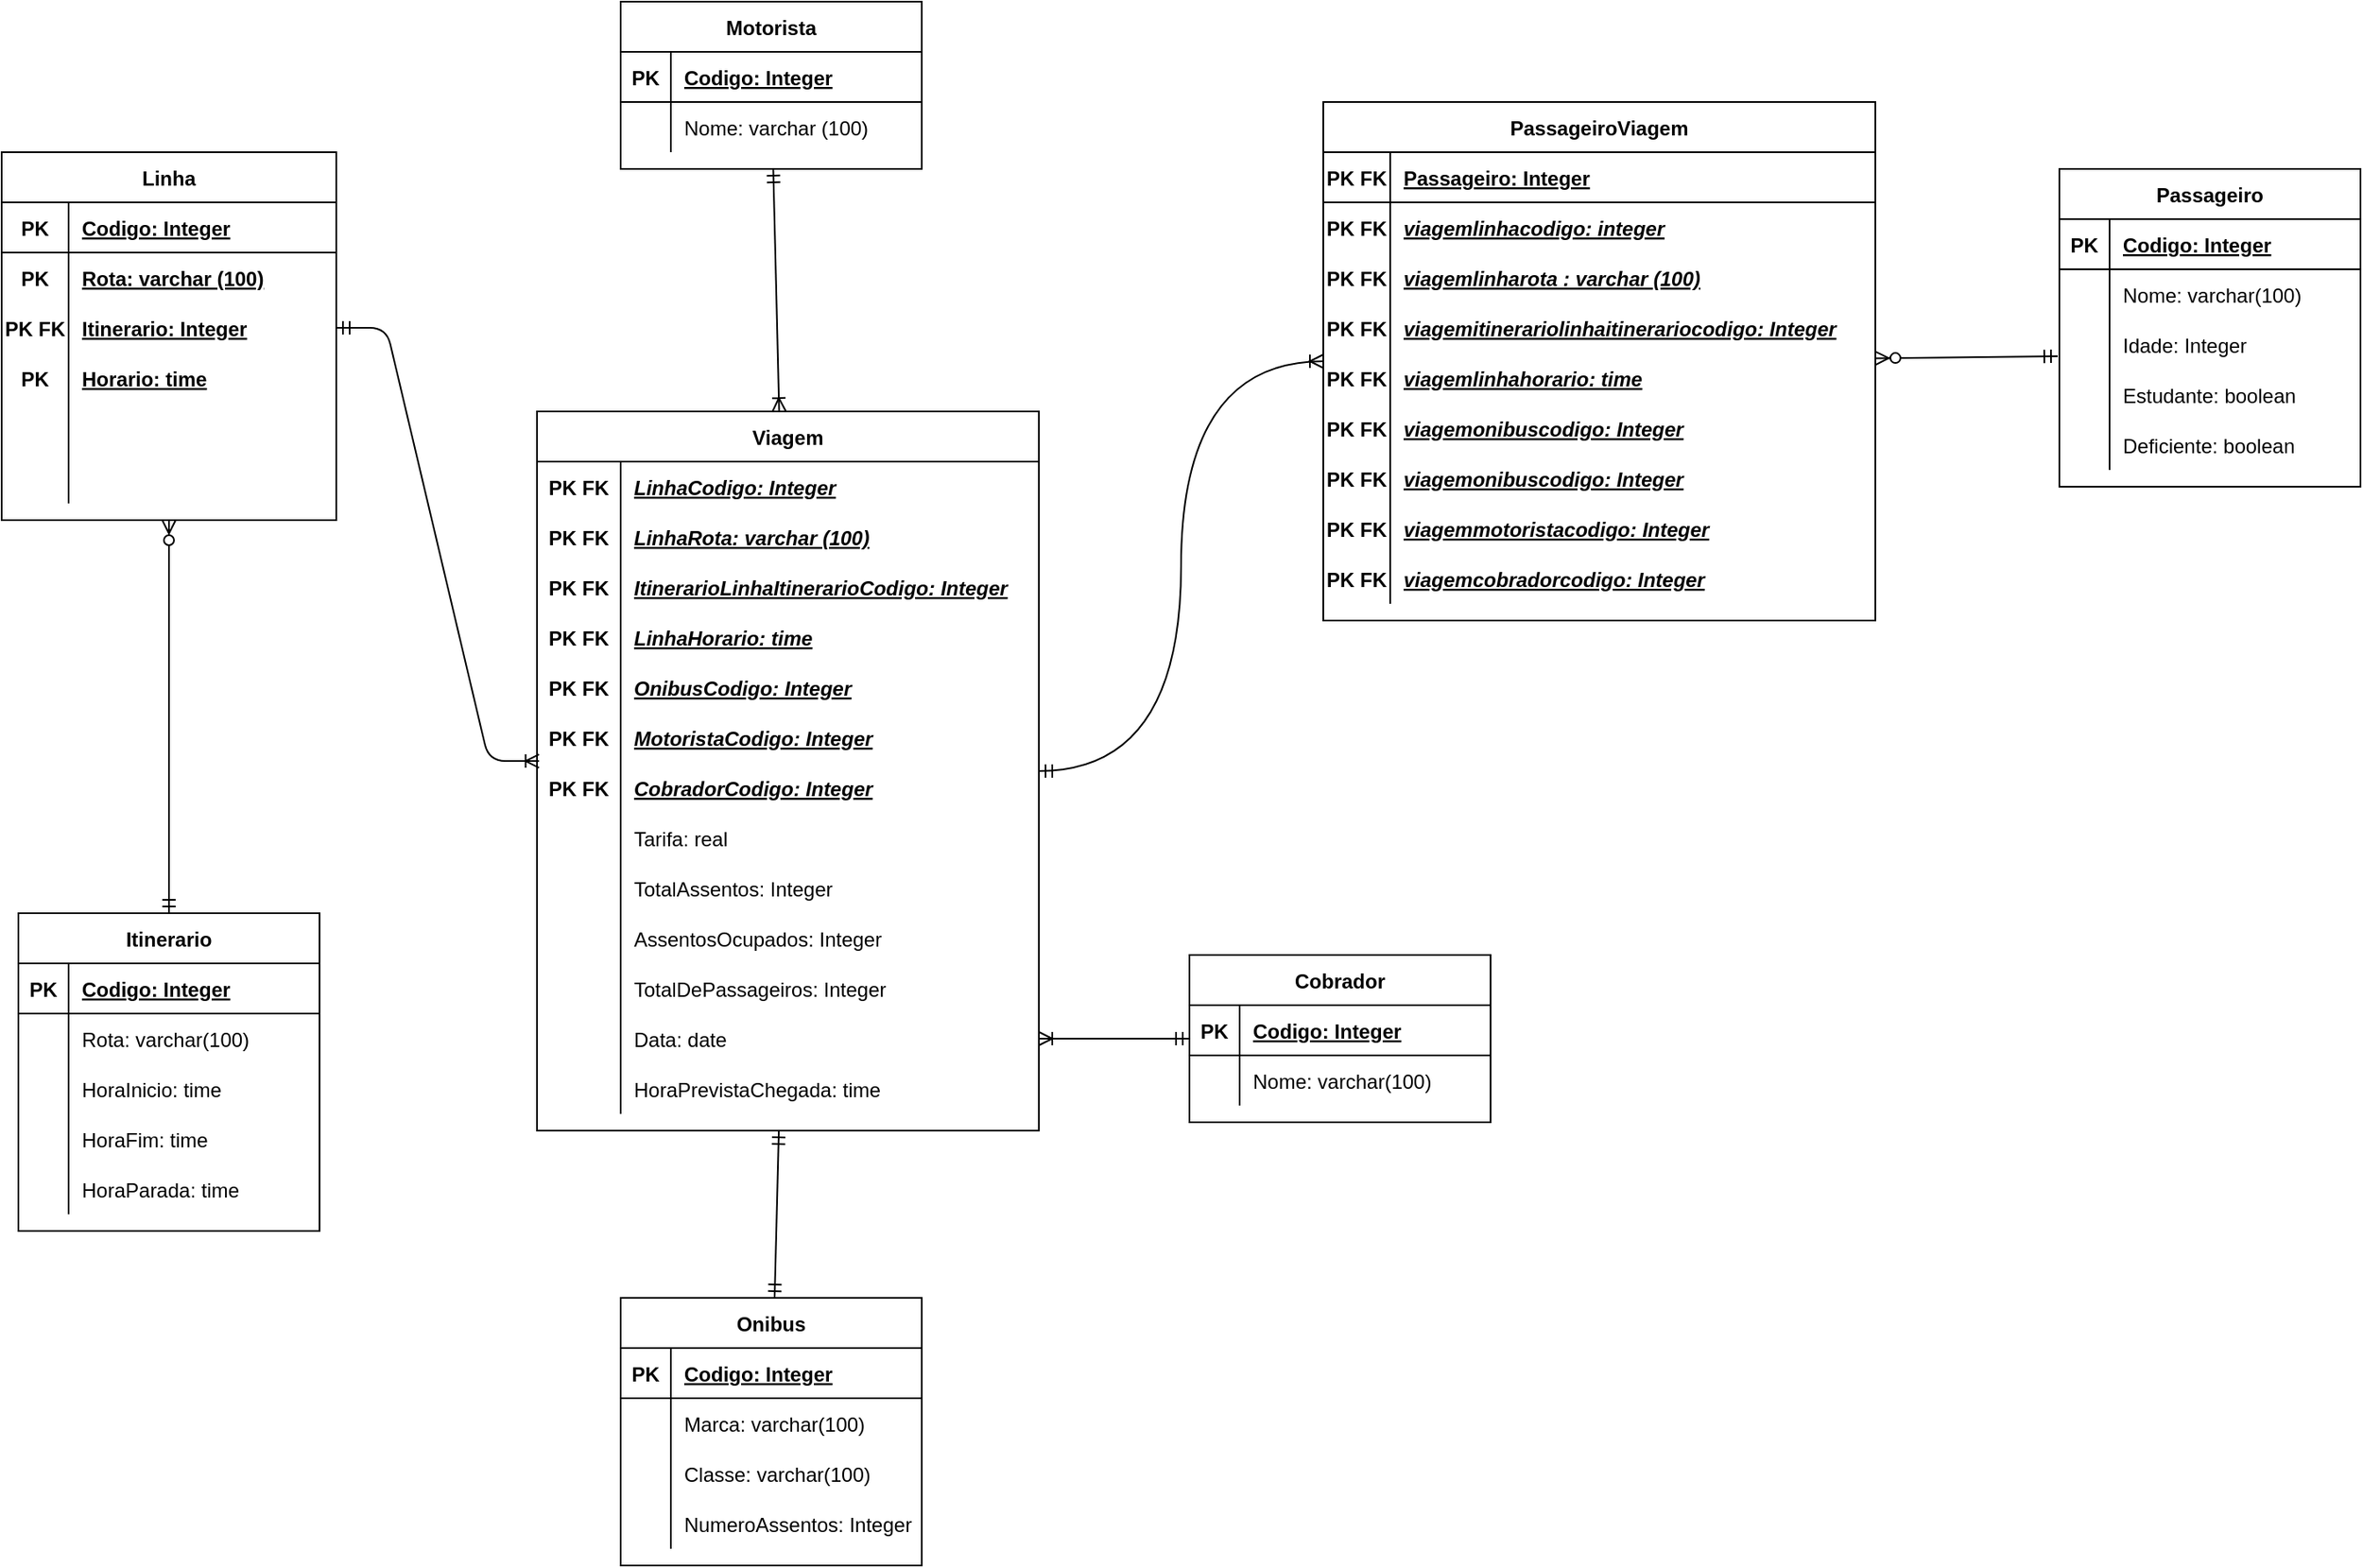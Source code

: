 <mxfile version="14.2.7" type="device"><diagram id="SH57xL4RWAR3DCL4au2i" name="Page-1"><mxGraphModel dx="2429" dy="-237" grid="1" gridSize="10" guides="1" tooltips="1" connect="1" arrows="1" fold="1" page="1" pageScale="1" pageWidth="827" pageHeight="1169" math="0" shadow="0"><root><mxCell id="0"/><mxCell id="1" parent="0"/><mxCell id="0qjwo-PAdAa5elcQIRUE-5" value="" style="fontSize=12;html=1;endArrow=ERoneToMany;endFill=0;startArrow=ERmandOne;startFill=0;entryX=0.004;entryY=-0.033;entryDx=0;entryDy=0;entryPerimeter=0;exitX=1;exitY=0.5;exitDx=0;exitDy=0;edgeStyle=entityRelationEdgeStyle;" edge="1" parent="1" source="0qjwo-PAdAa5elcQIRUE-58" target="0qjwo-PAdAa5elcQIRUE-29"><mxGeometry width="100" height="100" relative="1" as="geometry"><mxPoint x="-390" y="1655" as="sourcePoint"/><mxPoint x="-290" y="1555" as="targetPoint"/></mxGeometry></mxCell><mxCell id="0qjwo-PAdAa5elcQIRUE-6" value="" style="fontSize=12;html=1;endArrow=ERmandOne;startArrow=ERzeroToMany;startFill=1;endFill=0;" edge="1" parent="1" source="0qjwo-PAdAa5elcQIRUE-86"><mxGeometry width="100" height="100" relative="1" as="geometry"><mxPoint x="239.25" y="1397.85" as="sourcePoint"/><mxPoint x="479" y="1457" as="targetPoint"/></mxGeometry></mxCell><mxCell id="0qjwo-PAdAa5elcQIRUE-8" value="" style="fontSize=12;html=1;endArrow=ERmandOne;startArrow=ERoneToMany;startFill=0;endFill=0;" edge="1" parent="1" target="0qjwo-PAdAa5elcQIRUE-137" source="0qjwo-PAdAa5elcQIRUE-10"><mxGeometry width="100" height="100" relative="1" as="geometry"><mxPoint x="-140" y="1596.061" as="sourcePoint"/><mxPoint x="-170" y="1625" as="targetPoint"/></mxGeometry></mxCell><mxCell id="0qjwo-PAdAa5elcQIRUE-9" value="" style="fontSize=12;html=1;endArrow=ERmandOne;endFill=0;startArrow=ERoneToMany;startFill=0;exitX=1;exitY=0.5;exitDx=0;exitDy=0;" edge="1" parent="1" source="0qjwo-PAdAa5elcQIRUE-44" target="0qjwo-PAdAa5elcQIRUE-130"><mxGeometry width="100" height="100" relative="1" as="geometry"><mxPoint x="-138.02" y="1752.99" as="sourcePoint"/><mxPoint x="-170" y="1575" as="targetPoint"/></mxGeometry></mxCell><mxCell id="0qjwo-PAdAa5elcQIRUE-10" value="Viagem" style="shape=table;startSize=30;container=1;collapsible=1;childLayout=tableLayout;fixedRows=1;rowLines=0;fontStyle=1;align=center;resizeLast=1;rounded=0;" vertex="1" parent="1"><mxGeometry x="-430" y="1490" width="300" height="430" as="geometry"/></mxCell><mxCell id="0qjwo-PAdAa5elcQIRUE-11" value="" style="shape=partialRectangle;collapsible=0;dropTarget=0;pointerEvents=0;fillColor=none;top=0;left=0;bottom=0;right=0;points=[[0,0.5],[1,0.5]];portConstraint=eastwest;" vertex="1" parent="0qjwo-PAdAa5elcQIRUE-10"><mxGeometry y="30" width="300" height="30" as="geometry"/></mxCell><mxCell id="0qjwo-PAdAa5elcQIRUE-12" value="PK FK" style="shape=partialRectangle;connectable=0;fillColor=none;top=0;left=0;bottom=0;right=0;editable=1;overflow=hidden;fontStyle=1" vertex="1" parent="0qjwo-PAdAa5elcQIRUE-11"><mxGeometry width="50" height="30" as="geometry"/></mxCell><mxCell id="0qjwo-PAdAa5elcQIRUE-13" value="LinhaCodigo: Integer" style="shape=partialRectangle;connectable=0;fillColor=none;top=0;left=0;bottom=0;right=0;align=left;spacingLeft=6;overflow=hidden;fontStyle=7" vertex="1" parent="0qjwo-PAdAa5elcQIRUE-11"><mxGeometry x="50" width="250" height="30" as="geometry"/></mxCell><mxCell id="0qjwo-PAdAa5elcQIRUE-14" value="" style="shape=partialRectangle;collapsible=0;dropTarget=0;pointerEvents=0;fillColor=none;top=0;left=0;bottom=0;right=0;points=[[0,0.5],[1,0.5]];portConstraint=eastwest;fontStyle=1" vertex="1" parent="0qjwo-PAdAa5elcQIRUE-10"><mxGeometry y="60" width="300" height="30" as="geometry"/></mxCell><mxCell id="0qjwo-PAdAa5elcQIRUE-15" value="PK FK" style="shape=partialRectangle;connectable=0;fillColor=none;top=0;left=0;bottom=0;right=0;editable=1;overflow=hidden;fontStyle=1" vertex="1" parent="0qjwo-PAdAa5elcQIRUE-14"><mxGeometry width="50" height="30" as="geometry"/></mxCell><mxCell id="0qjwo-PAdAa5elcQIRUE-16" value="LinhaRota: varchar (100)" style="shape=partialRectangle;connectable=0;fillColor=none;top=0;left=0;bottom=0;right=0;align=left;spacingLeft=6;overflow=hidden;fontStyle=7" vertex="1" parent="0qjwo-PAdAa5elcQIRUE-14"><mxGeometry x="50" width="250" height="30" as="geometry"/></mxCell><mxCell id="0qjwo-PAdAa5elcQIRUE-17" value="" style="shape=partialRectangle;collapsible=0;dropTarget=0;pointerEvents=0;fillColor=none;top=0;left=0;bottom=0;right=0;points=[[0,0.5],[1,0.5]];portConstraint=eastwest;" vertex="1" parent="0qjwo-PAdAa5elcQIRUE-10"><mxGeometry y="90" width="300" height="30" as="geometry"/></mxCell><mxCell id="0qjwo-PAdAa5elcQIRUE-18" value="PK FK" style="shape=partialRectangle;connectable=0;fillColor=none;top=0;left=0;bottom=0;right=0;editable=1;overflow=hidden;fontStyle=1" vertex="1" parent="0qjwo-PAdAa5elcQIRUE-17"><mxGeometry width="50" height="30" as="geometry"/></mxCell><mxCell id="0qjwo-PAdAa5elcQIRUE-19" value="ItinerarioLinhaItinerarioCodigo: Integer" style="shape=partialRectangle;connectable=0;fillColor=none;top=0;left=0;bottom=0;right=0;align=left;spacingLeft=6;overflow=hidden;fontStyle=7" vertex="1" parent="0qjwo-PAdAa5elcQIRUE-17"><mxGeometry x="50" width="250" height="30" as="geometry"/></mxCell><mxCell id="0qjwo-PAdAa5elcQIRUE-20" value="" style="shape=partialRectangle;collapsible=0;dropTarget=0;pointerEvents=0;fillColor=none;top=0;left=0;bottom=0;right=0;points=[[0,0.5],[1,0.5]];portConstraint=eastwest;" vertex="1" parent="0qjwo-PAdAa5elcQIRUE-10"><mxGeometry y="120" width="300" height="30" as="geometry"/></mxCell><mxCell id="0qjwo-PAdAa5elcQIRUE-21" value="PK FK" style="shape=partialRectangle;connectable=0;fillColor=none;top=0;left=0;bottom=0;right=0;editable=1;overflow=hidden;fontStyle=1" vertex="1" parent="0qjwo-PAdAa5elcQIRUE-20"><mxGeometry width="50" height="30" as="geometry"/></mxCell><mxCell id="0qjwo-PAdAa5elcQIRUE-22" value="LinhaHorario: time" style="shape=partialRectangle;connectable=0;fillColor=none;top=0;left=0;bottom=0;right=0;align=left;spacingLeft=6;overflow=hidden;fontStyle=7" vertex="1" parent="0qjwo-PAdAa5elcQIRUE-20"><mxGeometry x="50" width="250" height="30" as="geometry"/></mxCell><mxCell id="0qjwo-PAdAa5elcQIRUE-23" value="" style="shape=partialRectangle;collapsible=0;dropTarget=0;pointerEvents=0;fillColor=none;top=0;left=0;bottom=0;right=0;points=[[0,0.5],[1,0.5]];portConstraint=eastwest;" vertex="1" parent="0qjwo-PAdAa5elcQIRUE-10"><mxGeometry y="150" width="300" height="30" as="geometry"/></mxCell><mxCell id="0qjwo-PAdAa5elcQIRUE-24" value="PK FK" style="shape=partialRectangle;connectable=0;fillColor=none;top=0;left=0;bottom=0;right=0;editable=1;overflow=hidden;fontStyle=1" vertex="1" parent="0qjwo-PAdAa5elcQIRUE-23"><mxGeometry width="50" height="30" as="geometry"/></mxCell><mxCell id="0qjwo-PAdAa5elcQIRUE-25" value="OnibusCodigo: Integer" style="shape=partialRectangle;connectable=0;fillColor=none;top=0;left=0;bottom=0;right=0;align=left;spacingLeft=6;overflow=hidden;fontStyle=7" vertex="1" parent="0qjwo-PAdAa5elcQIRUE-23"><mxGeometry x="50" width="250" height="30" as="geometry"/></mxCell><mxCell id="0qjwo-PAdAa5elcQIRUE-26" value="" style="shape=partialRectangle;collapsible=0;dropTarget=0;pointerEvents=0;fillColor=none;top=0;left=0;bottom=0;right=0;points=[[0,0.5],[1,0.5]];portConstraint=eastwest;" vertex="1" parent="0qjwo-PAdAa5elcQIRUE-10"><mxGeometry y="180" width="300" height="30" as="geometry"/></mxCell><mxCell id="0qjwo-PAdAa5elcQIRUE-27" value="PK FK" style="shape=partialRectangle;connectable=0;fillColor=none;top=0;left=0;bottom=0;right=0;editable=1;overflow=hidden;fontStyle=1" vertex="1" parent="0qjwo-PAdAa5elcQIRUE-26"><mxGeometry width="50" height="30" as="geometry"/></mxCell><mxCell id="0qjwo-PAdAa5elcQIRUE-28" value="MotoristaCodigo: Integer" style="shape=partialRectangle;connectable=0;fillColor=none;top=0;left=0;bottom=0;right=0;align=left;spacingLeft=6;overflow=hidden;fontStyle=7" vertex="1" parent="0qjwo-PAdAa5elcQIRUE-26"><mxGeometry x="50" width="250" height="30" as="geometry"/></mxCell><mxCell id="0qjwo-PAdAa5elcQIRUE-29" value="" style="shape=partialRectangle;collapsible=0;dropTarget=0;pointerEvents=0;fillColor=none;top=0;left=0;bottom=0;right=0;points=[[0,0.5],[1,0.5]];portConstraint=eastwest;fontStyle=1" vertex="1" parent="0qjwo-PAdAa5elcQIRUE-10"><mxGeometry y="210" width="300" height="30" as="geometry"/></mxCell><mxCell id="0qjwo-PAdAa5elcQIRUE-30" value="PK FK" style="shape=partialRectangle;connectable=0;fillColor=none;top=0;left=0;bottom=0;right=0;editable=1;overflow=hidden;fontStyle=1" vertex="1" parent="0qjwo-PAdAa5elcQIRUE-29"><mxGeometry width="50" height="30" as="geometry"/></mxCell><mxCell id="0qjwo-PAdAa5elcQIRUE-31" value="CobradorCodigo: Integer" style="shape=partialRectangle;connectable=0;fillColor=none;top=0;left=0;bottom=0;right=0;align=left;spacingLeft=6;overflow=hidden;fontStyle=7" vertex="1" parent="0qjwo-PAdAa5elcQIRUE-29"><mxGeometry x="50" width="250" height="30" as="geometry"/></mxCell><mxCell id="0qjwo-PAdAa5elcQIRUE-32" value="" style="shape=partialRectangle;collapsible=0;dropTarget=0;pointerEvents=0;fillColor=none;top=0;left=0;bottom=0;right=0;points=[[0,0.5],[1,0.5]];portConstraint=eastwest;" vertex="1" parent="0qjwo-PAdAa5elcQIRUE-10"><mxGeometry y="240" width="300" height="30" as="geometry"/></mxCell><mxCell id="0qjwo-PAdAa5elcQIRUE-33" value="" style="shape=partialRectangle;connectable=0;fillColor=none;top=0;left=0;bottom=0;right=0;editable=1;overflow=hidden;fontStyle=1" vertex="1" parent="0qjwo-PAdAa5elcQIRUE-32"><mxGeometry width="50" height="30" as="geometry"/></mxCell><mxCell id="0qjwo-PAdAa5elcQIRUE-34" value="Tarifa: real" style="shape=partialRectangle;connectable=0;fillColor=none;top=0;left=0;bottom=0;right=0;align=left;spacingLeft=6;overflow=hidden;fontStyle=0" vertex="1" parent="0qjwo-PAdAa5elcQIRUE-32"><mxGeometry x="50" width="250" height="30" as="geometry"/></mxCell><mxCell id="0qjwo-PAdAa5elcQIRUE-35" value="" style="shape=partialRectangle;collapsible=0;dropTarget=0;pointerEvents=0;fillColor=none;top=0;left=0;bottom=0;right=0;points=[[0,0.5],[1,0.5]];portConstraint=eastwest;" vertex="1" parent="0qjwo-PAdAa5elcQIRUE-10"><mxGeometry y="270" width="300" height="30" as="geometry"/></mxCell><mxCell id="0qjwo-PAdAa5elcQIRUE-36" value="" style="shape=partialRectangle;connectable=0;fillColor=none;top=0;left=0;bottom=0;right=0;editable=1;overflow=hidden;" vertex="1" parent="0qjwo-PAdAa5elcQIRUE-35"><mxGeometry width="50" height="30" as="geometry"/></mxCell><mxCell id="0qjwo-PAdAa5elcQIRUE-37" value="TotalAssentos: Integer" style="shape=partialRectangle;connectable=0;fillColor=none;top=0;left=0;bottom=0;right=0;align=left;spacingLeft=6;overflow=hidden;" vertex="1" parent="0qjwo-PAdAa5elcQIRUE-35"><mxGeometry x="50" width="250" height="30" as="geometry"/></mxCell><mxCell id="0qjwo-PAdAa5elcQIRUE-38" value="" style="shape=partialRectangle;collapsible=0;dropTarget=0;pointerEvents=0;fillColor=none;top=0;left=0;bottom=0;right=0;points=[[0,0.5],[1,0.5]];portConstraint=eastwest;" vertex="1" parent="0qjwo-PAdAa5elcQIRUE-10"><mxGeometry y="300" width="300" height="30" as="geometry"/></mxCell><mxCell id="0qjwo-PAdAa5elcQIRUE-39" value="" style="shape=partialRectangle;connectable=0;fillColor=none;top=0;left=0;bottom=0;right=0;editable=1;overflow=hidden;" vertex="1" parent="0qjwo-PAdAa5elcQIRUE-38"><mxGeometry width="50" height="30" as="geometry"/></mxCell><mxCell id="0qjwo-PAdAa5elcQIRUE-40" value="AssentosOcupados: Integer" style="shape=partialRectangle;connectable=0;fillColor=none;top=0;left=0;bottom=0;right=0;align=left;spacingLeft=6;overflow=hidden;" vertex="1" parent="0qjwo-PAdAa5elcQIRUE-38"><mxGeometry x="50" width="250" height="30" as="geometry"/></mxCell><mxCell id="0qjwo-PAdAa5elcQIRUE-41" value="" style="shape=partialRectangle;collapsible=0;dropTarget=0;pointerEvents=0;fillColor=none;top=0;left=0;bottom=0;right=0;points=[[0,0.5],[1,0.5]];portConstraint=eastwest;" vertex="1" parent="0qjwo-PAdAa5elcQIRUE-10"><mxGeometry y="330" width="300" height="30" as="geometry"/></mxCell><mxCell id="0qjwo-PAdAa5elcQIRUE-42" value="" style="shape=partialRectangle;connectable=0;fillColor=none;top=0;left=0;bottom=0;right=0;editable=1;overflow=hidden;" vertex="1" parent="0qjwo-PAdAa5elcQIRUE-41"><mxGeometry width="50" height="30" as="geometry"/></mxCell><mxCell id="0qjwo-PAdAa5elcQIRUE-43" value="TotalDePassageiros: Integer" style="shape=partialRectangle;connectable=0;fillColor=none;top=0;left=0;bottom=0;right=0;align=left;spacingLeft=6;overflow=hidden;" vertex="1" parent="0qjwo-PAdAa5elcQIRUE-41"><mxGeometry x="50" width="250" height="30" as="geometry"/></mxCell><mxCell id="0qjwo-PAdAa5elcQIRUE-44" value="" style="shape=partialRectangle;collapsible=0;dropTarget=0;pointerEvents=0;fillColor=none;top=0;left=0;bottom=0;right=0;points=[[0,0.5],[1,0.5]];portConstraint=eastwest;" vertex="1" parent="0qjwo-PAdAa5elcQIRUE-10"><mxGeometry y="360" width="300" height="30" as="geometry"/></mxCell><mxCell id="0qjwo-PAdAa5elcQIRUE-45" value="" style="shape=partialRectangle;connectable=0;fillColor=none;top=0;left=0;bottom=0;right=0;editable=1;overflow=hidden;" vertex="1" parent="0qjwo-PAdAa5elcQIRUE-44"><mxGeometry width="50" height="30" as="geometry"/></mxCell><mxCell id="0qjwo-PAdAa5elcQIRUE-46" value="Data: date" style="shape=partialRectangle;connectable=0;fillColor=none;top=0;left=0;bottom=0;right=0;align=left;spacingLeft=6;overflow=hidden;" vertex="1" parent="0qjwo-PAdAa5elcQIRUE-44"><mxGeometry x="50" width="250" height="30" as="geometry"/></mxCell><mxCell id="0qjwo-PAdAa5elcQIRUE-47" value="" style="shape=partialRectangle;collapsible=0;dropTarget=0;pointerEvents=0;fillColor=none;top=0;left=0;bottom=0;right=0;points=[[0,0.5],[1,0.5]];portConstraint=eastwest;" vertex="1" parent="0qjwo-PAdAa5elcQIRUE-10"><mxGeometry y="390" width="300" height="30" as="geometry"/></mxCell><mxCell id="0qjwo-PAdAa5elcQIRUE-48" value="" style="shape=partialRectangle;connectable=0;fillColor=none;top=0;left=0;bottom=0;right=0;editable=1;overflow=hidden;" vertex="1" parent="0qjwo-PAdAa5elcQIRUE-47"><mxGeometry width="50" height="30" as="geometry"/></mxCell><mxCell id="0qjwo-PAdAa5elcQIRUE-49" value="HoraPrevistaChegada: time" style="shape=partialRectangle;connectable=0;fillColor=none;top=0;left=0;bottom=0;right=0;align=left;spacingLeft=6;overflow=hidden;" vertex="1" parent="0qjwo-PAdAa5elcQIRUE-47"><mxGeometry x="50" width="250" height="30" as="geometry"/></mxCell><mxCell id="0qjwo-PAdAa5elcQIRUE-50" value="" style="fontSize=12;html=1;endArrow=ERzeroToMany;endFill=1;startArrow=ERmandOne;startFill=0;" edge="1" parent="1" source="0qjwo-PAdAa5elcQIRUE-70" target="0qjwo-PAdAa5elcQIRUE-51"><mxGeometry width="100" height="100" relative="1" as="geometry"><mxPoint x="-350" y="1675" as="sourcePoint"/><mxPoint x="-250" y="1575" as="targetPoint"/></mxGeometry></mxCell><mxCell id="0qjwo-PAdAa5elcQIRUE-51" value="Linha" style="shape=table;startSize=30;container=1;collapsible=1;childLayout=tableLayout;fixedRows=1;rowLines=0;fontStyle=1;align=center;resizeLast=1;rounded=0;" vertex="1" parent="1"><mxGeometry x="-750" y="1335" width="200" height="220" as="geometry"/></mxCell><mxCell id="0qjwo-PAdAa5elcQIRUE-52" value="" style="shape=partialRectangle;collapsible=0;dropTarget=0;pointerEvents=0;fillColor=none;top=0;left=0;bottom=1;right=0;points=[[0,0.5],[1,0.5]];portConstraint=eastwest;" vertex="1" parent="0qjwo-PAdAa5elcQIRUE-51"><mxGeometry y="30" width="200" height="30" as="geometry"/></mxCell><mxCell id="0qjwo-PAdAa5elcQIRUE-53" value="PK" style="shape=partialRectangle;connectable=0;fillColor=none;top=0;left=0;bottom=0;right=0;fontStyle=1;overflow=hidden;" vertex="1" parent="0qjwo-PAdAa5elcQIRUE-52"><mxGeometry width="40" height="30" as="geometry"/></mxCell><mxCell id="0qjwo-PAdAa5elcQIRUE-54" value="Codigo: Integer" style="shape=partialRectangle;connectable=0;fillColor=none;top=0;left=0;bottom=0;right=0;align=left;spacingLeft=6;fontStyle=5;overflow=hidden;" vertex="1" parent="0qjwo-PAdAa5elcQIRUE-52"><mxGeometry x="40" width="160" height="30" as="geometry"/></mxCell><mxCell id="0qjwo-PAdAa5elcQIRUE-55" value="" style="shape=partialRectangle;collapsible=0;dropTarget=0;pointerEvents=0;fillColor=none;top=0;left=0;bottom=0;right=0;points=[[0,0.5],[1,0.5]];portConstraint=eastwest;" vertex="1" parent="0qjwo-PAdAa5elcQIRUE-51"><mxGeometry y="60" width="200" height="30" as="geometry"/></mxCell><mxCell id="0qjwo-PAdAa5elcQIRUE-56" value="PK" style="shape=partialRectangle;connectable=0;fillColor=none;top=0;left=0;bottom=0;right=0;editable=1;overflow=hidden;fontStyle=1" vertex="1" parent="0qjwo-PAdAa5elcQIRUE-55"><mxGeometry width="40" height="30" as="geometry"/></mxCell><mxCell id="0qjwo-PAdAa5elcQIRUE-57" value="Rota: varchar (100)" style="shape=partialRectangle;connectable=0;fillColor=none;top=0;left=0;bottom=0;right=0;align=left;spacingLeft=6;overflow=hidden;fontStyle=5" vertex="1" parent="0qjwo-PAdAa5elcQIRUE-55"><mxGeometry x="40" width="160" height="30" as="geometry"/></mxCell><mxCell id="0qjwo-PAdAa5elcQIRUE-58" value="" style="shape=partialRectangle;collapsible=0;dropTarget=0;pointerEvents=0;fillColor=none;top=0;left=0;bottom=0;right=0;points=[[0,0.5],[1,0.5]];portConstraint=eastwest;" vertex="1" parent="0qjwo-PAdAa5elcQIRUE-51"><mxGeometry y="90" width="200" height="30" as="geometry"/></mxCell><mxCell id="0qjwo-PAdAa5elcQIRUE-59" value="PK FK" style="shape=partialRectangle;connectable=0;fillColor=none;top=0;left=0;bottom=0;right=0;editable=1;overflow=hidden;fontStyle=1" vertex="1" parent="0qjwo-PAdAa5elcQIRUE-58"><mxGeometry width="40" height="30" as="geometry"/></mxCell><mxCell id="0qjwo-PAdAa5elcQIRUE-60" value="Itinerario: Integer" style="shape=partialRectangle;connectable=0;fillColor=none;top=0;left=0;bottom=0;right=0;align=left;spacingLeft=6;overflow=hidden;fontStyle=5" vertex="1" parent="0qjwo-PAdAa5elcQIRUE-58"><mxGeometry x="40" width="160" height="30" as="geometry"/></mxCell><mxCell id="0qjwo-PAdAa5elcQIRUE-61" value="" style="shape=partialRectangle;collapsible=0;dropTarget=0;pointerEvents=0;fillColor=none;top=0;left=0;bottom=0;right=0;points=[[0,0.5],[1,0.5]];portConstraint=eastwest;" vertex="1" parent="0qjwo-PAdAa5elcQIRUE-51"><mxGeometry y="120" width="200" height="30" as="geometry"/></mxCell><mxCell id="0qjwo-PAdAa5elcQIRUE-62" value="PK" style="shape=partialRectangle;connectable=0;fillColor=none;top=0;left=0;bottom=0;right=0;editable=1;overflow=hidden;fontStyle=1" vertex="1" parent="0qjwo-PAdAa5elcQIRUE-61"><mxGeometry width="40" height="30" as="geometry"/></mxCell><mxCell id="0qjwo-PAdAa5elcQIRUE-63" value="Horario: time" style="shape=partialRectangle;connectable=0;fillColor=none;top=0;left=0;bottom=0;right=0;align=left;spacingLeft=6;overflow=hidden;fontStyle=5" vertex="1" parent="0qjwo-PAdAa5elcQIRUE-61"><mxGeometry x="40" width="160" height="30" as="geometry"/></mxCell><mxCell id="0qjwo-PAdAa5elcQIRUE-64" value="" style="shape=partialRectangle;collapsible=0;dropTarget=0;pointerEvents=0;fillColor=none;top=0;left=0;bottom=0;right=0;points=[[0,0.5],[1,0.5]];portConstraint=eastwest;" vertex="1" parent="0qjwo-PAdAa5elcQIRUE-51"><mxGeometry y="150" width="200" height="30" as="geometry"/></mxCell><mxCell id="0qjwo-PAdAa5elcQIRUE-65" value="" style="shape=partialRectangle;connectable=0;fillColor=none;top=0;left=0;bottom=0;right=0;editable=1;overflow=hidden;" vertex="1" parent="0qjwo-PAdAa5elcQIRUE-64"><mxGeometry width="40" height="30" as="geometry"/></mxCell><mxCell id="0qjwo-PAdAa5elcQIRUE-66" value="" style="shape=partialRectangle;connectable=0;fillColor=none;top=0;left=0;bottom=0;right=0;align=left;spacingLeft=6;overflow=hidden;" vertex="1" parent="0qjwo-PAdAa5elcQIRUE-64"><mxGeometry x="40" width="160" height="30" as="geometry"/></mxCell><mxCell id="0qjwo-PAdAa5elcQIRUE-67" value="" style="shape=partialRectangle;collapsible=0;dropTarget=0;pointerEvents=0;fillColor=none;top=0;left=0;bottom=0;right=0;points=[[0,0.5],[1,0.5]];portConstraint=eastwest;" vertex="1" parent="0qjwo-PAdAa5elcQIRUE-51"><mxGeometry y="180" width="200" height="30" as="geometry"/></mxCell><mxCell id="0qjwo-PAdAa5elcQIRUE-68" value="" style="shape=partialRectangle;connectable=0;fillColor=none;top=0;left=0;bottom=0;right=0;editable=1;overflow=hidden;" vertex="1" parent="0qjwo-PAdAa5elcQIRUE-67"><mxGeometry width="40" height="30" as="geometry"/></mxCell><mxCell id="0qjwo-PAdAa5elcQIRUE-69" value="" style="shape=partialRectangle;connectable=0;fillColor=none;top=0;left=0;bottom=0;right=0;align=left;spacingLeft=6;overflow=hidden;" vertex="1" parent="0qjwo-PAdAa5elcQIRUE-67"><mxGeometry x="40" width="160" height="30" as="geometry"/></mxCell><mxCell id="0qjwo-PAdAa5elcQIRUE-70" value="Itinerario" style="shape=table;startSize=30;container=1;collapsible=1;childLayout=tableLayout;fixedRows=1;rowLines=0;fontStyle=1;align=center;resizeLast=1;rounded=0;" vertex="1" parent="1"><mxGeometry x="-740" y="1790" width="180" height="190" as="geometry"/></mxCell><mxCell id="0qjwo-PAdAa5elcQIRUE-71" value="" style="shape=partialRectangle;collapsible=0;dropTarget=0;pointerEvents=0;fillColor=none;top=0;left=0;bottom=1;right=0;points=[[0,0.5],[1,0.5]];portConstraint=eastwest;" vertex="1" parent="0qjwo-PAdAa5elcQIRUE-70"><mxGeometry y="30" width="180" height="30" as="geometry"/></mxCell><mxCell id="0qjwo-PAdAa5elcQIRUE-72" value="PK" style="shape=partialRectangle;connectable=0;fillColor=none;top=0;left=0;bottom=0;right=0;fontStyle=1;overflow=hidden;" vertex="1" parent="0qjwo-PAdAa5elcQIRUE-71"><mxGeometry width="30" height="30" as="geometry"/></mxCell><mxCell id="0qjwo-PAdAa5elcQIRUE-73" value="Codigo: Integer" style="shape=partialRectangle;connectable=0;fillColor=none;top=0;left=0;bottom=0;right=0;align=left;spacingLeft=6;fontStyle=5;overflow=hidden;" vertex="1" parent="0qjwo-PAdAa5elcQIRUE-71"><mxGeometry x="30" width="150" height="30" as="geometry"/></mxCell><mxCell id="0qjwo-PAdAa5elcQIRUE-74" value="" style="shape=partialRectangle;collapsible=0;dropTarget=0;pointerEvents=0;fillColor=none;top=0;left=0;bottom=0;right=0;points=[[0,0.5],[1,0.5]];portConstraint=eastwest;" vertex="1" parent="0qjwo-PAdAa5elcQIRUE-70"><mxGeometry y="60" width="180" height="30" as="geometry"/></mxCell><mxCell id="0qjwo-PAdAa5elcQIRUE-75" value="" style="shape=partialRectangle;connectable=0;fillColor=none;top=0;left=0;bottom=0;right=0;editable=1;overflow=hidden;" vertex="1" parent="0qjwo-PAdAa5elcQIRUE-74"><mxGeometry width="30" height="30" as="geometry"/></mxCell><mxCell id="0qjwo-PAdAa5elcQIRUE-76" value="Rota: varchar(100)" style="shape=partialRectangle;connectable=0;fillColor=none;top=0;left=0;bottom=0;right=0;align=left;spacingLeft=6;overflow=hidden;" vertex="1" parent="0qjwo-PAdAa5elcQIRUE-74"><mxGeometry x="30" width="150" height="30" as="geometry"/></mxCell><mxCell id="0qjwo-PAdAa5elcQIRUE-77" value="" style="shape=partialRectangle;collapsible=0;dropTarget=0;pointerEvents=0;fillColor=none;top=0;left=0;bottom=0;right=0;points=[[0,0.5],[1,0.5]];portConstraint=eastwest;" vertex="1" parent="0qjwo-PAdAa5elcQIRUE-70"><mxGeometry y="90" width="180" height="30" as="geometry"/></mxCell><mxCell id="0qjwo-PAdAa5elcQIRUE-78" value="" style="shape=partialRectangle;connectable=0;fillColor=none;top=0;left=0;bottom=0;right=0;editable=1;overflow=hidden;" vertex="1" parent="0qjwo-PAdAa5elcQIRUE-77"><mxGeometry width="30" height="30" as="geometry"/></mxCell><mxCell id="0qjwo-PAdAa5elcQIRUE-79" value="HoraInicio: time" style="shape=partialRectangle;connectable=0;fillColor=none;top=0;left=0;bottom=0;right=0;align=left;spacingLeft=6;overflow=hidden;" vertex="1" parent="0qjwo-PAdAa5elcQIRUE-77"><mxGeometry x="30" width="150" height="30" as="geometry"/></mxCell><mxCell id="0qjwo-PAdAa5elcQIRUE-80" value="" style="shape=partialRectangle;collapsible=0;dropTarget=0;pointerEvents=0;fillColor=none;top=0;left=0;bottom=0;right=0;points=[[0,0.5],[1,0.5]];portConstraint=eastwest;" vertex="1" parent="0qjwo-PAdAa5elcQIRUE-70"><mxGeometry y="120" width="180" height="30" as="geometry"/></mxCell><mxCell id="0qjwo-PAdAa5elcQIRUE-81" value="" style="shape=partialRectangle;connectable=0;fillColor=none;top=0;left=0;bottom=0;right=0;editable=1;overflow=hidden;" vertex="1" parent="0qjwo-PAdAa5elcQIRUE-80"><mxGeometry width="30" height="30" as="geometry"/></mxCell><mxCell id="0qjwo-PAdAa5elcQIRUE-82" value="HoraFim: time" style="shape=partialRectangle;connectable=0;fillColor=none;top=0;left=0;bottom=0;right=0;align=left;spacingLeft=6;overflow=hidden;" vertex="1" parent="0qjwo-PAdAa5elcQIRUE-80"><mxGeometry x="30" width="150" height="30" as="geometry"/></mxCell><mxCell id="0qjwo-PAdAa5elcQIRUE-83" value="" style="shape=partialRectangle;collapsible=0;dropTarget=0;pointerEvents=0;fillColor=none;top=0;left=0;bottom=0;right=0;points=[[0,0.5],[1,0.5]];portConstraint=eastwest;" vertex="1" parent="0qjwo-PAdAa5elcQIRUE-70"><mxGeometry y="150" width="180" height="30" as="geometry"/></mxCell><mxCell id="0qjwo-PAdAa5elcQIRUE-84" value="" style="shape=partialRectangle;connectable=0;fillColor=none;top=0;left=0;bottom=0;right=0;editable=1;overflow=hidden;" vertex="1" parent="0qjwo-PAdAa5elcQIRUE-83"><mxGeometry width="30" height="30" as="geometry"/></mxCell><mxCell id="0qjwo-PAdAa5elcQIRUE-85" value="HoraParada: time" style="shape=partialRectangle;connectable=0;fillColor=none;top=0;left=0;bottom=0;right=0;align=left;spacingLeft=6;overflow=hidden;" vertex="1" parent="0qjwo-PAdAa5elcQIRUE-83"><mxGeometry x="30" width="150" height="30" as="geometry"/></mxCell><mxCell id="0qjwo-PAdAa5elcQIRUE-86" value="PassageiroViagem" style="shape=table;startSize=30;container=1;collapsible=1;childLayout=tableLayout;fixedRows=1;rowLines=0;fontStyle=1;align=center;resizeLast=1;" vertex="1" parent="1"><mxGeometry x="40" y="1305" width="330" height="310" as="geometry"/></mxCell><mxCell id="0qjwo-PAdAa5elcQIRUE-87" value="" style="shape=partialRectangle;collapsible=0;dropTarget=0;pointerEvents=0;fillColor=none;top=0;left=0;bottom=1;right=0;points=[[0,0.5],[1,0.5]];portConstraint=eastwest;" vertex="1" parent="0qjwo-PAdAa5elcQIRUE-86"><mxGeometry y="30" width="330" height="30" as="geometry"/></mxCell><mxCell id="0qjwo-PAdAa5elcQIRUE-88" value="PK FK" style="shape=partialRectangle;connectable=0;fillColor=none;top=0;left=0;bottom=0;right=0;fontStyle=1;overflow=hidden;" vertex="1" parent="0qjwo-PAdAa5elcQIRUE-87"><mxGeometry width="40" height="30" as="geometry"/></mxCell><mxCell id="0qjwo-PAdAa5elcQIRUE-89" value="Passageiro: Integer" style="shape=partialRectangle;connectable=0;fillColor=none;top=0;left=0;bottom=0;right=0;align=left;spacingLeft=6;fontStyle=5;overflow=hidden;" vertex="1" parent="0qjwo-PAdAa5elcQIRUE-87"><mxGeometry x="40" width="290" height="30" as="geometry"/></mxCell><mxCell id="0qjwo-PAdAa5elcQIRUE-90" value="" style="shape=partialRectangle;collapsible=0;dropTarget=0;pointerEvents=0;fillColor=none;top=0;left=0;bottom=0;right=0;points=[[0,0.5],[1,0.5]];portConstraint=eastwest;" vertex="1" parent="0qjwo-PAdAa5elcQIRUE-86"><mxGeometry y="60" width="330" height="30" as="geometry"/></mxCell><mxCell id="0qjwo-PAdAa5elcQIRUE-91" value="PK FK" style="shape=partialRectangle;connectable=0;fillColor=none;top=0;left=0;bottom=0;right=0;editable=1;overflow=hidden;fontStyle=1" vertex="1" parent="0qjwo-PAdAa5elcQIRUE-90"><mxGeometry width="40" height="30" as="geometry"/></mxCell><mxCell id="0qjwo-PAdAa5elcQIRUE-92" value="viagemlinhacodigo: integer" style="shape=partialRectangle;connectable=0;fillColor=none;top=0;left=0;bottom=0;right=0;align=left;spacingLeft=6;overflow=hidden;fontStyle=7" vertex="1" parent="0qjwo-PAdAa5elcQIRUE-90"><mxGeometry x="40" width="290" height="30" as="geometry"/></mxCell><mxCell id="0qjwo-PAdAa5elcQIRUE-93" value="" style="shape=partialRectangle;collapsible=0;dropTarget=0;pointerEvents=0;fillColor=none;top=0;left=0;bottom=0;right=0;points=[[0,0.5],[1,0.5]];portConstraint=eastwest;" vertex="1" parent="0qjwo-PAdAa5elcQIRUE-86"><mxGeometry y="90" width="330" height="30" as="geometry"/></mxCell><mxCell id="0qjwo-PAdAa5elcQIRUE-94" value="PK FK" style="shape=partialRectangle;connectable=0;fillColor=none;top=0;left=0;bottom=0;right=0;editable=1;overflow=hidden;fontStyle=1" vertex="1" parent="0qjwo-PAdAa5elcQIRUE-93"><mxGeometry width="40" height="30" as="geometry"/></mxCell><mxCell id="0qjwo-PAdAa5elcQIRUE-95" value="viagemlinharota : varchar (100)" style="shape=partialRectangle;connectable=0;fillColor=none;top=0;left=0;bottom=0;right=0;align=left;spacingLeft=6;overflow=hidden;fontStyle=7" vertex="1" parent="0qjwo-PAdAa5elcQIRUE-93"><mxGeometry x="40" width="290" height="30" as="geometry"/></mxCell><mxCell id="0qjwo-PAdAa5elcQIRUE-96" value="" style="shape=partialRectangle;collapsible=0;dropTarget=0;pointerEvents=0;fillColor=none;top=0;left=0;bottom=0;right=0;points=[[0,0.5],[1,0.5]];portConstraint=eastwest;" vertex="1" parent="0qjwo-PAdAa5elcQIRUE-86"><mxGeometry y="120" width="330" height="30" as="geometry"/></mxCell><mxCell id="0qjwo-PAdAa5elcQIRUE-97" value="PK FK" style="shape=partialRectangle;connectable=0;fillColor=none;top=0;left=0;bottom=0;right=0;editable=1;overflow=hidden;fontStyle=1" vertex="1" parent="0qjwo-PAdAa5elcQIRUE-96"><mxGeometry width="40" height="30" as="geometry"/></mxCell><mxCell id="0qjwo-PAdAa5elcQIRUE-98" value="viagemitinerariolinhaitinerariocodigo: Integer" style="shape=partialRectangle;connectable=0;fillColor=none;top=0;left=0;bottom=0;right=0;align=left;spacingLeft=6;overflow=hidden;fontStyle=7" vertex="1" parent="0qjwo-PAdAa5elcQIRUE-96"><mxGeometry x="40" width="290" height="30" as="geometry"/></mxCell><mxCell id="0qjwo-PAdAa5elcQIRUE-99" value="" style="shape=partialRectangle;collapsible=0;dropTarget=0;pointerEvents=0;fillColor=none;top=0;left=0;bottom=0;right=0;points=[[0,0.5],[1,0.5]];portConstraint=eastwest;" vertex="1" parent="0qjwo-PAdAa5elcQIRUE-86"><mxGeometry y="150" width="330" height="30" as="geometry"/></mxCell><mxCell id="0qjwo-PAdAa5elcQIRUE-100" value="PK FK" style="shape=partialRectangle;connectable=0;fillColor=none;top=0;left=0;bottom=0;right=0;editable=1;overflow=hidden;fontStyle=1" vertex="1" parent="0qjwo-PAdAa5elcQIRUE-99"><mxGeometry width="40" height="30" as="geometry"/></mxCell><mxCell id="0qjwo-PAdAa5elcQIRUE-101" value="viagemlinhahorario: time" style="shape=partialRectangle;connectable=0;fillColor=none;top=0;left=0;bottom=0;right=0;align=left;spacingLeft=6;overflow=hidden;fontStyle=7" vertex="1" parent="0qjwo-PAdAa5elcQIRUE-99"><mxGeometry x="40" width="290" height="30" as="geometry"/></mxCell><mxCell id="0qjwo-PAdAa5elcQIRUE-102" value="" style="shape=partialRectangle;collapsible=0;dropTarget=0;pointerEvents=0;fillColor=none;top=0;left=0;bottom=0;right=0;points=[[0,0.5],[1,0.5]];portConstraint=eastwest;" vertex="1" parent="0qjwo-PAdAa5elcQIRUE-86"><mxGeometry y="180" width="330" height="30" as="geometry"/></mxCell><mxCell id="0qjwo-PAdAa5elcQIRUE-103" value="PK FK" style="shape=partialRectangle;connectable=0;fillColor=none;top=0;left=0;bottom=0;right=0;editable=1;overflow=hidden;fontStyle=1" vertex="1" parent="0qjwo-PAdAa5elcQIRUE-102"><mxGeometry width="40" height="30" as="geometry"/></mxCell><mxCell id="0qjwo-PAdAa5elcQIRUE-104" value="viagemonibuscodigo: Integer" style="shape=partialRectangle;connectable=0;fillColor=none;top=0;left=0;bottom=0;right=0;align=left;spacingLeft=6;overflow=hidden;fontStyle=7" vertex="1" parent="0qjwo-PAdAa5elcQIRUE-102"><mxGeometry x="40" width="290" height="30" as="geometry"/></mxCell><mxCell id="0qjwo-PAdAa5elcQIRUE-105" value="" style="shape=partialRectangle;collapsible=0;dropTarget=0;pointerEvents=0;fillColor=none;top=0;left=0;bottom=0;right=0;points=[[0,0.5],[1,0.5]];portConstraint=eastwest;" vertex="1" parent="0qjwo-PAdAa5elcQIRUE-86"><mxGeometry y="210" width="330" height="30" as="geometry"/></mxCell><mxCell id="0qjwo-PAdAa5elcQIRUE-106" value="PK FK" style="shape=partialRectangle;connectable=0;fillColor=none;top=0;left=0;bottom=0;right=0;editable=1;overflow=hidden;fontStyle=1" vertex="1" parent="0qjwo-PAdAa5elcQIRUE-105"><mxGeometry width="40" height="30" as="geometry"/></mxCell><mxCell id="0qjwo-PAdAa5elcQIRUE-107" value="viagemonibuscodigo: Integer" style="shape=partialRectangle;connectable=0;fillColor=none;top=0;left=0;bottom=0;right=0;align=left;spacingLeft=6;overflow=hidden;fontStyle=7" vertex="1" parent="0qjwo-PAdAa5elcQIRUE-105"><mxGeometry x="40" width="290" height="30" as="geometry"/></mxCell><mxCell id="0qjwo-PAdAa5elcQIRUE-108" value="" style="shape=partialRectangle;collapsible=0;dropTarget=0;pointerEvents=0;fillColor=none;top=0;left=0;bottom=0;right=0;points=[[0,0.5],[1,0.5]];portConstraint=eastwest;" vertex="1" parent="0qjwo-PAdAa5elcQIRUE-86"><mxGeometry y="240" width="330" height="30" as="geometry"/></mxCell><mxCell id="0qjwo-PAdAa5elcQIRUE-109" value="PK FK" style="shape=partialRectangle;connectable=0;fillColor=none;top=0;left=0;bottom=0;right=0;editable=1;overflow=hidden;fontStyle=1" vertex="1" parent="0qjwo-PAdAa5elcQIRUE-108"><mxGeometry width="40" height="30" as="geometry"/></mxCell><mxCell id="0qjwo-PAdAa5elcQIRUE-110" value="viagemmotoristacodigo: Integer" style="shape=partialRectangle;connectable=0;fillColor=none;top=0;left=0;bottom=0;right=0;align=left;spacingLeft=6;overflow=hidden;fontStyle=7" vertex="1" parent="0qjwo-PAdAa5elcQIRUE-108"><mxGeometry x="40" width="290" height="30" as="geometry"/></mxCell><mxCell id="0qjwo-PAdAa5elcQIRUE-111" value="" style="shape=partialRectangle;collapsible=0;dropTarget=0;pointerEvents=0;fillColor=none;top=0;left=0;bottom=0;right=0;points=[[0,0.5],[1,0.5]];portConstraint=eastwest;" vertex="1" parent="0qjwo-PAdAa5elcQIRUE-86"><mxGeometry y="270" width="330" height="30" as="geometry"/></mxCell><mxCell id="0qjwo-PAdAa5elcQIRUE-112" value="PK FK" style="shape=partialRectangle;connectable=0;fillColor=none;top=0;left=0;bottom=0;right=0;editable=1;overflow=hidden;fontStyle=1" vertex="1" parent="0qjwo-PAdAa5elcQIRUE-111"><mxGeometry width="40" height="30" as="geometry"/></mxCell><mxCell id="0qjwo-PAdAa5elcQIRUE-113" value="viagemcobradorcodigo: Integer" style="shape=partialRectangle;connectable=0;fillColor=none;top=0;left=0;bottom=0;right=0;align=left;spacingLeft=6;overflow=hidden;fontStyle=7" vertex="1" parent="0qjwo-PAdAa5elcQIRUE-111"><mxGeometry x="40" width="290" height="30" as="geometry"/></mxCell><mxCell id="0qjwo-PAdAa5elcQIRUE-114" value="Passageiro" style="shape=table;startSize=30;container=1;collapsible=1;childLayout=tableLayout;fixedRows=1;rowLines=0;fontStyle=1;align=center;resizeLast=1;rounded=0;" vertex="1" parent="1"><mxGeometry x="480" y="1345" width="180" height="190" as="geometry"/></mxCell><mxCell id="0qjwo-PAdAa5elcQIRUE-115" value="" style="shape=partialRectangle;collapsible=0;dropTarget=0;pointerEvents=0;fillColor=none;top=0;left=0;bottom=1;right=0;points=[[0,0.5],[1,0.5]];portConstraint=eastwest;" vertex="1" parent="0qjwo-PAdAa5elcQIRUE-114"><mxGeometry y="30" width="180" height="30" as="geometry"/></mxCell><mxCell id="0qjwo-PAdAa5elcQIRUE-116" value="PK" style="shape=partialRectangle;connectable=0;fillColor=none;top=0;left=0;bottom=0;right=0;fontStyle=1;overflow=hidden;" vertex="1" parent="0qjwo-PAdAa5elcQIRUE-115"><mxGeometry width="30" height="30" as="geometry"/></mxCell><mxCell id="0qjwo-PAdAa5elcQIRUE-117" value="Codigo: Integer" style="shape=partialRectangle;connectable=0;fillColor=none;top=0;left=0;bottom=0;right=0;align=left;spacingLeft=6;fontStyle=5;overflow=hidden;" vertex="1" parent="0qjwo-PAdAa5elcQIRUE-115"><mxGeometry x="30" width="150" height="30" as="geometry"/></mxCell><mxCell id="0qjwo-PAdAa5elcQIRUE-118" value="" style="shape=partialRectangle;collapsible=0;dropTarget=0;pointerEvents=0;fillColor=none;top=0;left=0;bottom=0;right=0;points=[[0,0.5],[1,0.5]];portConstraint=eastwest;" vertex="1" parent="0qjwo-PAdAa5elcQIRUE-114"><mxGeometry y="60" width="180" height="30" as="geometry"/></mxCell><mxCell id="0qjwo-PAdAa5elcQIRUE-119" value="" style="shape=partialRectangle;connectable=0;fillColor=none;top=0;left=0;bottom=0;right=0;editable=1;overflow=hidden;" vertex="1" parent="0qjwo-PAdAa5elcQIRUE-118"><mxGeometry width="30" height="30" as="geometry"/></mxCell><mxCell id="0qjwo-PAdAa5elcQIRUE-120" value="Nome: varchar(100)" style="shape=partialRectangle;connectable=0;fillColor=none;top=0;left=0;bottom=0;right=0;align=left;spacingLeft=6;overflow=hidden;" vertex="1" parent="0qjwo-PAdAa5elcQIRUE-118"><mxGeometry x="30" width="150" height="30" as="geometry"/></mxCell><mxCell id="0qjwo-PAdAa5elcQIRUE-121" value="" style="shape=partialRectangle;collapsible=0;dropTarget=0;pointerEvents=0;fillColor=none;top=0;left=0;bottom=0;right=0;points=[[0,0.5],[1,0.5]];portConstraint=eastwest;" vertex="1" parent="0qjwo-PAdAa5elcQIRUE-114"><mxGeometry y="90" width="180" height="30" as="geometry"/></mxCell><mxCell id="0qjwo-PAdAa5elcQIRUE-122" value="" style="shape=partialRectangle;connectable=0;fillColor=none;top=0;left=0;bottom=0;right=0;editable=1;overflow=hidden;" vertex="1" parent="0qjwo-PAdAa5elcQIRUE-121"><mxGeometry width="30" height="30" as="geometry"/></mxCell><mxCell id="0qjwo-PAdAa5elcQIRUE-123" value="Idade: Integer" style="shape=partialRectangle;connectable=0;fillColor=none;top=0;left=0;bottom=0;right=0;align=left;spacingLeft=6;overflow=hidden;" vertex="1" parent="0qjwo-PAdAa5elcQIRUE-121"><mxGeometry x="30" width="150" height="30" as="geometry"/></mxCell><mxCell id="0qjwo-PAdAa5elcQIRUE-124" value="" style="shape=partialRectangle;collapsible=0;dropTarget=0;pointerEvents=0;fillColor=none;top=0;left=0;bottom=0;right=0;points=[[0,0.5],[1,0.5]];portConstraint=eastwest;" vertex="1" parent="0qjwo-PAdAa5elcQIRUE-114"><mxGeometry y="120" width="180" height="30" as="geometry"/></mxCell><mxCell id="0qjwo-PAdAa5elcQIRUE-125" value="" style="shape=partialRectangle;connectable=0;fillColor=none;top=0;left=0;bottom=0;right=0;editable=1;overflow=hidden;" vertex="1" parent="0qjwo-PAdAa5elcQIRUE-124"><mxGeometry width="30" height="30" as="geometry"/></mxCell><mxCell id="0qjwo-PAdAa5elcQIRUE-126" value="Estudante: boolean" style="shape=partialRectangle;connectable=0;fillColor=none;top=0;left=0;bottom=0;right=0;align=left;spacingLeft=6;overflow=hidden;" vertex="1" parent="0qjwo-PAdAa5elcQIRUE-124"><mxGeometry x="30" width="150" height="30" as="geometry"/></mxCell><mxCell id="0qjwo-PAdAa5elcQIRUE-127" value="" style="shape=partialRectangle;collapsible=0;dropTarget=0;pointerEvents=0;fillColor=none;top=0;left=0;bottom=0;right=0;points=[[0,0.5],[1,0.5]];portConstraint=eastwest;" vertex="1" parent="0qjwo-PAdAa5elcQIRUE-114"><mxGeometry y="150" width="180" height="30" as="geometry"/></mxCell><mxCell id="0qjwo-PAdAa5elcQIRUE-128" value="" style="shape=partialRectangle;connectable=0;fillColor=none;top=0;left=0;bottom=0;right=0;editable=1;overflow=hidden;" vertex="1" parent="0qjwo-PAdAa5elcQIRUE-127"><mxGeometry width="30" height="30" as="geometry"/></mxCell><mxCell id="0qjwo-PAdAa5elcQIRUE-129" value="Deficiente: boolean" style="shape=partialRectangle;connectable=0;fillColor=none;top=0;left=0;bottom=0;right=0;align=left;spacingLeft=6;overflow=hidden;" vertex="1" parent="0qjwo-PAdAa5elcQIRUE-127"><mxGeometry x="30" width="150" height="30" as="geometry"/></mxCell><mxCell id="0qjwo-PAdAa5elcQIRUE-130" value="Cobrador" style="shape=table;startSize=30;container=1;collapsible=1;childLayout=tableLayout;fixedRows=1;rowLines=0;fontStyle=1;align=center;resizeLast=1;rounded=0;" vertex="1" parent="1"><mxGeometry x="-40" y="1815" width="180" height="100" as="geometry"/></mxCell><mxCell id="0qjwo-PAdAa5elcQIRUE-131" value="" style="shape=partialRectangle;collapsible=0;dropTarget=0;pointerEvents=0;fillColor=none;top=0;left=0;bottom=1;right=0;points=[[0,0.5],[1,0.5]];portConstraint=eastwest;" vertex="1" parent="0qjwo-PAdAa5elcQIRUE-130"><mxGeometry y="30" width="180" height="30" as="geometry"/></mxCell><mxCell id="0qjwo-PAdAa5elcQIRUE-132" value="PK" style="shape=partialRectangle;connectable=0;fillColor=none;top=0;left=0;bottom=0;right=0;fontStyle=1;overflow=hidden;" vertex="1" parent="0qjwo-PAdAa5elcQIRUE-131"><mxGeometry width="30" height="30" as="geometry"/></mxCell><mxCell id="0qjwo-PAdAa5elcQIRUE-133" value="Codigo: Integer" style="shape=partialRectangle;connectable=0;fillColor=none;top=0;left=0;bottom=0;right=0;align=left;spacingLeft=6;fontStyle=5;overflow=hidden;" vertex="1" parent="0qjwo-PAdAa5elcQIRUE-131"><mxGeometry x="30" width="150" height="30" as="geometry"/></mxCell><mxCell id="0qjwo-PAdAa5elcQIRUE-134" value="" style="shape=partialRectangle;collapsible=0;dropTarget=0;pointerEvents=0;fillColor=none;top=0;left=0;bottom=0;right=0;points=[[0,0.5],[1,0.5]];portConstraint=eastwest;" vertex="1" parent="0qjwo-PAdAa5elcQIRUE-130"><mxGeometry y="60" width="180" height="30" as="geometry"/></mxCell><mxCell id="0qjwo-PAdAa5elcQIRUE-135" value="" style="shape=partialRectangle;connectable=0;fillColor=none;top=0;left=0;bottom=0;right=0;editable=1;overflow=hidden;" vertex="1" parent="0qjwo-PAdAa5elcQIRUE-134"><mxGeometry width="30" height="30" as="geometry"/></mxCell><mxCell id="0qjwo-PAdAa5elcQIRUE-136" value="Nome: varchar(100)" style="shape=partialRectangle;connectable=0;fillColor=none;top=0;left=0;bottom=0;right=0;align=left;spacingLeft=6;overflow=hidden;" vertex="1" parent="0qjwo-PAdAa5elcQIRUE-134"><mxGeometry x="30" width="150" height="30" as="geometry"/></mxCell><mxCell id="0qjwo-PAdAa5elcQIRUE-137" value="Motorista" style="shape=table;startSize=30;container=1;collapsible=1;childLayout=tableLayout;fixedRows=1;rowLines=0;fontStyle=1;align=center;resizeLast=1;rounded=0;" vertex="1" parent="1"><mxGeometry x="-380" y="1245" width="180" height="100" as="geometry"/></mxCell><mxCell id="0qjwo-PAdAa5elcQIRUE-138" value="" style="shape=partialRectangle;collapsible=0;dropTarget=0;pointerEvents=0;fillColor=none;top=0;left=0;bottom=1;right=0;points=[[0,0.5],[1,0.5]];portConstraint=eastwest;" vertex="1" parent="0qjwo-PAdAa5elcQIRUE-137"><mxGeometry y="30" width="180" height="30" as="geometry"/></mxCell><mxCell id="0qjwo-PAdAa5elcQIRUE-139" value="PK" style="shape=partialRectangle;connectable=0;fillColor=none;top=0;left=0;bottom=0;right=0;fontStyle=1;overflow=hidden;" vertex="1" parent="0qjwo-PAdAa5elcQIRUE-138"><mxGeometry width="30" height="30" as="geometry"/></mxCell><mxCell id="0qjwo-PAdAa5elcQIRUE-140" value="Codigo: Integer" style="shape=partialRectangle;connectable=0;fillColor=none;top=0;left=0;bottom=0;right=0;align=left;spacingLeft=6;fontStyle=5;overflow=hidden;" vertex="1" parent="0qjwo-PAdAa5elcQIRUE-138"><mxGeometry x="30" width="150" height="30" as="geometry"/></mxCell><mxCell id="0qjwo-PAdAa5elcQIRUE-141" value="" style="shape=partialRectangle;collapsible=0;dropTarget=0;pointerEvents=0;fillColor=none;top=0;left=0;bottom=0;right=0;points=[[0,0.5],[1,0.5]];portConstraint=eastwest;" vertex="1" parent="0qjwo-PAdAa5elcQIRUE-137"><mxGeometry y="60" width="180" height="30" as="geometry"/></mxCell><mxCell id="0qjwo-PAdAa5elcQIRUE-142" value="" style="shape=partialRectangle;connectable=0;fillColor=none;top=0;left=0;bottom=0;right=0;editable=1;overflow=hidden;" vertex="1" parent="0qjwo-PAdAa5elcQIRUE-141"><mxGeometry width="30" height="30" as="geometry"/></mxCell><mxCell id="0qjwo-PAdAa5elcQIRUE-143" value="Nome: varchar (100)" style="shape=partialRectangle;connectable=0;fillColor=none;top=0;left=0;bottom=0;right=0;align=left;spacingLeft=6;overflow=hidden;" vertex="1" parent="0qjwo-PAdAa5elcQIRUE-141"><mxGeometry x="30" width="150" height="30" as="geometry"/></mxCell><mxCell id="0qjwo-PAdAa5elcQIRUE-144" value="Onibus" style="shape=table;startSize=30;container=1;collapsible=1;childLayout=tableLayout;fixedRows=1;rowLines=0;fontStyle=1;align=center;resizeLast=1;" vertex="1" parent="1"><mxGeometry x="-380" y="2020" width="180" height="160" as="geometry"/></mxCell><mxCell id="0qjwo-PAdAa5elcQIRUE-145" value="" style="shape=partialRectangle;collapsible=0;dropTarget=0;pointerEvents=0;fillColor=none;top=0;left=0;bottom=1;right=0;points=[[0,0.5],[1,0.5]];portConstraint=eastwest;" vertex="1" parent="0qjwo-PAdAa5elcQIRUE-144"><mxGeometry y="30" width="180" height="30" as="geometry"/></mxCell><mxCell id="0qjwo-PAdAa5elcQIRUE-146" value="PK" style="shape=partialRectangle;connectable=0;fillColor=none;top=0;left=0;bottom=0;right=0;fontStyle=1;overflow=hidden;" vertex="1" parent="0qjwo-PAdAa5elcQIRUE-145"><mxGeometry width="30" height="30" as="geometry"/></mxCell><mxCell id="0qjwo-PAdAa5elcQIRUE-147" value="Codigo: Integer" style="shape=partialRectangle;connectable=0;fillColor=none;top=0;left=0;bottom=0;right=0;align=left;spacingLeft=6;fontStyle=5;overflow=hidden;" vertex="1" parent="0qjwo-PAdAa5elcQIRUE-145"><mxGeometry x="30" width="150" height="30" as="geometry"/></mxCell><mxCell id="0qjwo-PAdAa5elcQIRUE-148" value="" style="shape=partialRectangle;collapsible=0;dropTarget=0;pointerEvents=0;fillColor=none;top=0;left=0;bottom=0;right=0;points=[[0,0.5],[1,0.5]];portConstraint=eastwest;" vertex="1" parent="0qjwo-PAdAa5elcQIRUE-144"><mxGeometry y="60" width="180" height="30" as="geometry"/></mxCell><mxCell id="0qjwo-PAdAa5elcQIRUE-149" value="" style="shape=partialRectangle;connectable=0;fillColor=none;top=0;left=0;bottom=0;right=0;editable=1;overflow=hidden;" vertex="1" parent="0qjwo-PAdAa5elcQIRUE-148"><mxGeometry width="30" height="30" as="geometry"/></mxCell><mxCell id="0qjwo-PAdAa5elcQIRUE-150" value="Marca: varchar(100)" style="shape=partialRectangle;connectable=0;fillColor=none;top=0;left=0;bottom=0;right=0;align=left;spacingLeft=6;overflow=hidden;" vertex="1" parent="0qjwo-PAdAa5elcQIRUE-148"><mxGeometry x="30" width="150" height="30" as="geometry"/></mxCell><mxCell id="0qjwo-PAdAa5elcQIRUE-151" value="" style="shape=partialRectangle;collapsible=0;dropTarget=0;pointerEvents=0;fillColor=none;top=0;left=0;bottom=0;right=0;points=[[0,0.5],[1,0.5]];portConstraint=eastwest;" vertex="1" parent="0qjwo-PAdAa5elcQIRUE-144"><mxGeometry y="90" width="180" height="30" as="geometry"/></mxCell><mxCell id="0qjwo-PAdAa5elcQIRUE-152" value="" style="shape=partialRectangle;connectable=0;fillColor=none;top=0;left=0;bottom=0;right=0;editable=1;overflow=hidden;" vertex="1" parent="0qjwo-PAdAa5elcQIRUE-151"><mxGeometry width="30" height="30" as="geometry"/></mxCell><mxCell id="0qjwo-PAdAa5elcQIRUE-153" value="Classe: varchar(100)" style="shape=partialRectangle;connectable=0;fillColor=none;top=0;left=0;bottom=0;right=0;align=left;spacingLeft=6;overflow=hidden;" vertex="1" parent="0qjwo-PAdAa5elcQIRUE-151"><mxGeometry x="30" width="150" height="30" as="geometry"/></mxCell><mxCell id="0qjwo-PAdAa5elcQIRUE-154" value="" style="shape=partialRectangle;collapsible=0;dropTarget=0;pointerEvents=0;fillColor=none;top=0;left=0;bottom=0;right=0;points=[[0,0.5],[1,0.5]];portConstraint=eastwest;" vertex="1" parent="0qjwo-PAdAa5elcQIRUE-144"><mxGeometry y="120" width="180" height="30" as="geometry"/></mxCell><mxCell id="0qjwo-PAdAa5elcQIRUE-155" value="" style="shape=partialRectangle;connectable=0;fillColor=none;top=0;left=0;bottom=0;right=0;editable=1;overflow=hidden;" vertex="1" parent="0qjwo-PAdAa5elcQIRUE-154"><mxGeometry width="30" height="30" as="geometry"/></mxCell><mxCell id="0qjwo-PAdAa5elcQIRUE-156" value="NumeroAssentos: Integer" style="shape=partialRectangle;connectable=0;fillColor=none;top=0;left=0;bottom=0;right=0;align=left;spacingLeft=6;overflow=hidden;" vertex="1" parent="0qjwo-PAdAa5elcQIRUE-154"><mxGeometry x="30" width="150" height="30" as="geometry"/></mxCell><mxCell id="0qjwo-PAdAa5elcQIRUE-157" value="" style="fontSize=12;html=1;endArrow=ERmandOne;endFill=0;startArrow=ERmandOne;startFill=0;" edge="1" parent="1" source="0qjwo-PAdAa5elcQIRUE-144" target="0qjwo-PAdAa5elcQIRUE-10"><mxGeometry width="100" height="100" relative="1" as="geometry"><mxPoint x="-130" y="1755" as="sourcePoint"/><mxPoint x="-30" y="1655" as="targetPoint"/></mxGeometry></mxCell><mxCell id="0qjwo-PAdAa5elcQIRUE-158" value="" style="fontSize=12;html=1;endArrow=ERoneToMany;startArrow=ERmandOne;startFill=0;rounded=0;edgeStyle=orthogonalEdgeStyle;curved=1;" edge="1" parent="1" source="0qjwo-PAdAa5elcQIRUE-10" target="0qjwo-PAdAa5elcQIRUE-86"><mxGeometry width="100" height="100" relative="1" as="geometry"><mxPoint x="-130" y="1595" as="sourcePoint"/><mxPoint x="-30" y="1495" as="targetPoint"/></mxGeometry></mxCell></root></mxGraphModel></diagram></mxfile>